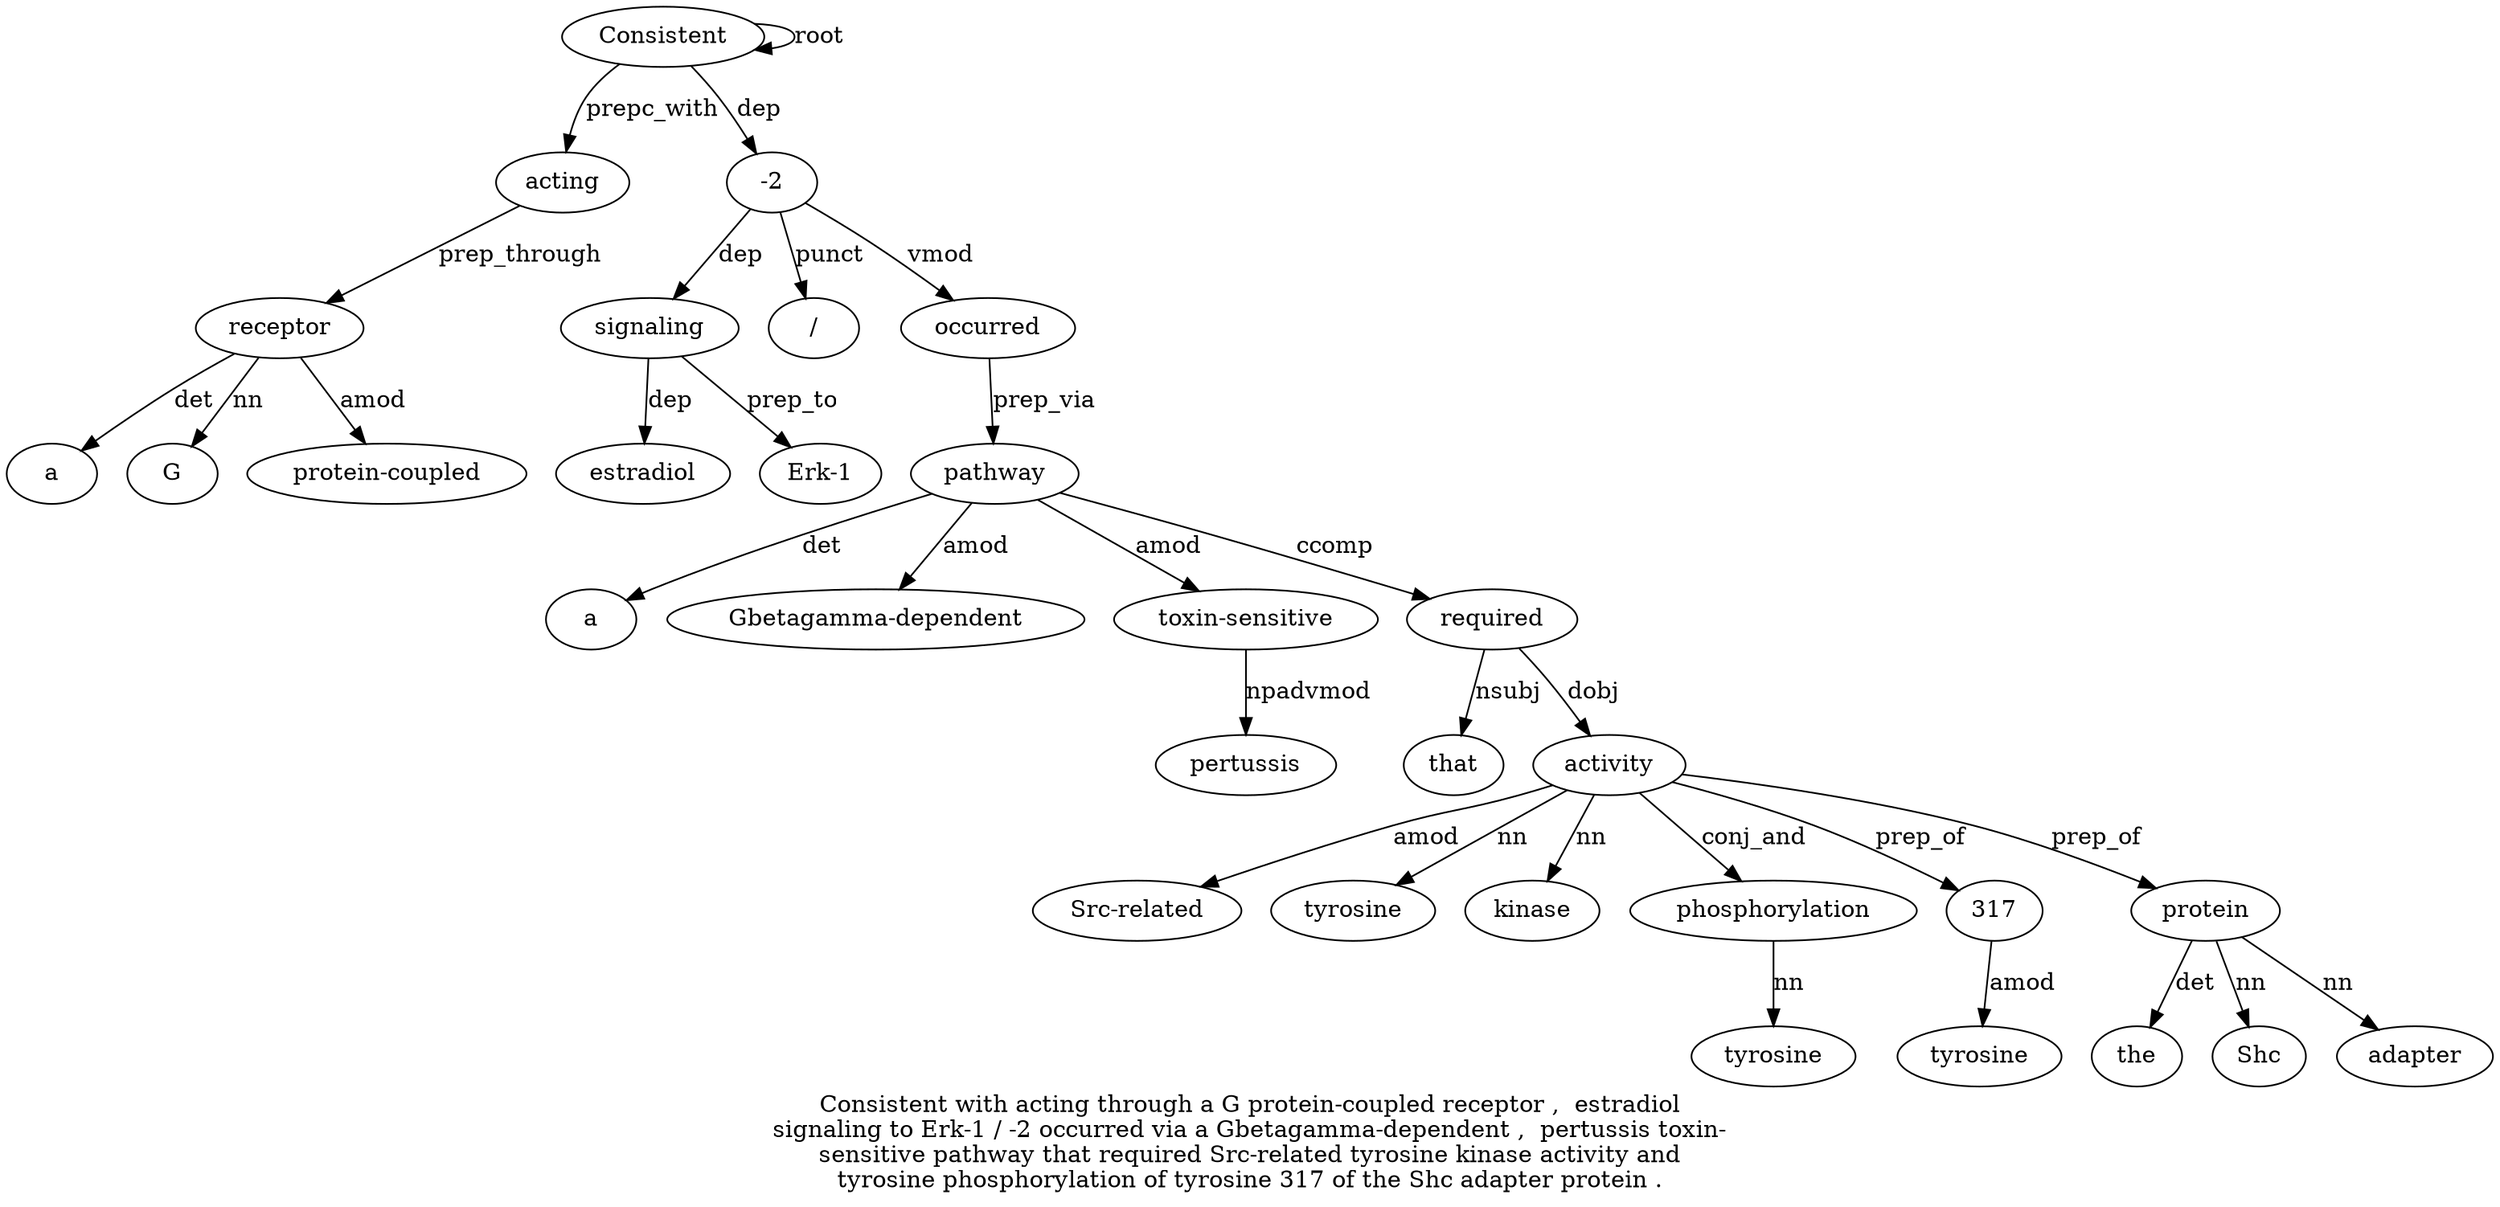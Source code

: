 digraph "Consistent with acting through a G protein-coupled receptor ,  estradiol signaling to Erk-1 / -2 occurred via a Gbetagamma-dependent ,  pertussis toxin-sensitive pathway that required Src-related tyrosine kinase activity and tyrosine phosphorylation of tyrosine 317 of the Shc adapter protein ." {
label="Consistent with acting through a G protein-coupled receptor ,  estradiol
signaling to Erk-1 / -2 occurred via a Gbetagamma-dependent ,  pertussis toxin-
sensitive pathway that required Src-related tyrosine kinase activity and
tyrosine phosphorylation of tyrosine 317 of the Shc adapter protein .";
Consistent1 [style=filled, fillcolor=white, label=Consistent];
Consistent1 -> Consistent1  [label=root];
acting3 [style=filled, fillcolor=white, label=acting];
Consistent1 -> acting3  [label=prepc_with];
receptor8 [style=filled, fillcolor=white, label=receptor];
a5 [style=filled, fillcolor=white, label=a];
receptor8 -> a5  [label=det];
G6 [style=filled, fillcolor=white, label=G];
receptor8 -> G6  [label=nn];
"protein-coupled7" [style=filled, fillcolor=white, label="protein-coupled"];
receptor8 -> "protein-coupled7"  [label=amod];
acting3 -> receptor8  [label=prep_through];
signaling11 [style=filled, fillcolor=white, label=signaling];
estradiol10 [style=filled, fillcolor=white, label=estradiol];
signaling11 -> estradiol10  [label=dep];
"-215" [style=filled, fillcolor=white, label="-2"];
"-215" -> signaling11  [label=dep];
"Erk-13" [style=filled, fillcolor=white, label="Erk-1"];
signaling11 -> "Erk-13"  [label=prep_to];
"/14" [style=filled, fillcolor=white, label="/"];
"-215" -> "/14"  [label=punct];
Consistent1 -> "-215"  [label=dep];
occurred16 [style=filled, fillcolor=white, label=occurred];
"-215" -> occurred16  [label=vmod];
pathway23 [style=filled, fillcolor=white, label=pathway];
a18 [style=filled, fillcolor=white, label=a];
pathway23 -> a18  [label=det];
"Gbetagamma-dependent19" [style=filled, fillcolor=white, label="Gbetagamma-dependent"];
pathway23 -> "Gbetagamma-dependent19"  [label=amod];
"toxin-sensitive22" [style=filled, fillcolor=white, label="toxin-sensitive"];
pertussis21 [style=filled, fillcolor=white, label=pertussis];
"toxin-sensitive22" -> pertussis21  [label=npadvmod];
pathway23 -> "toxin-sensitive22"  [label=amod];
occurred16 -> pathway23  [label=prep_via];
required25 [style=filled, fillcolor=white, label=required];
that24 [style=filled, fillcolor=white, label=that];
required25 -> that24  [label=nsubj];
pathway23 -> required25  [label=ccomp];
activity29 [style=filled, fillcolor=white, label=activity];
"Src-related26" [style=filled, fillcolor=white, label="Src-related"];
activity29 -> "Src-related26"  [label=amod];
tyrosine27 [style=filled, fillcolor=white, label=tyrosine];
activity29 -> tyrosine27  [label=nn];
kinase28 [style=filled, fillcolor=white, label=kinase];
activity29 -> kinase28  [label=nn];
required25 -> activity29  [label=dobj];
phosphorylation32 [style=filled, fillcolor=white, label=phosphorylation];
tyrosine31 [style=filled, fillcolor=white, label=tyrosine];
phosphorylation32 -> tyrosine31  [label=nn];
activity29 -> phosphorylation32  [label=conj_and];
31735 [style=filled, fillcolor=white, label=317];
tyrosine34 [style=filled, fillcolor=white, label=tyrosine];
31735 -> tyrosine34  [label=amod];
activity29 -> 31735  [label=prep_of];
protein40 [style=filled, fillcolor=white, label=protein];
the37 [style=filled, fillcolor=white, label=the];
protein40 -> the37  [label=det];
Shc38 [style=filled, fillcolor=white, label=Shc];
protein40 -> Shc38  [label=nn];
adapter39 [style=filled, fillcolor=white, label=adapter];
protein40 -> adapter39  [label=nn];
activity29 -> protein40  [label=prep_of];
}
